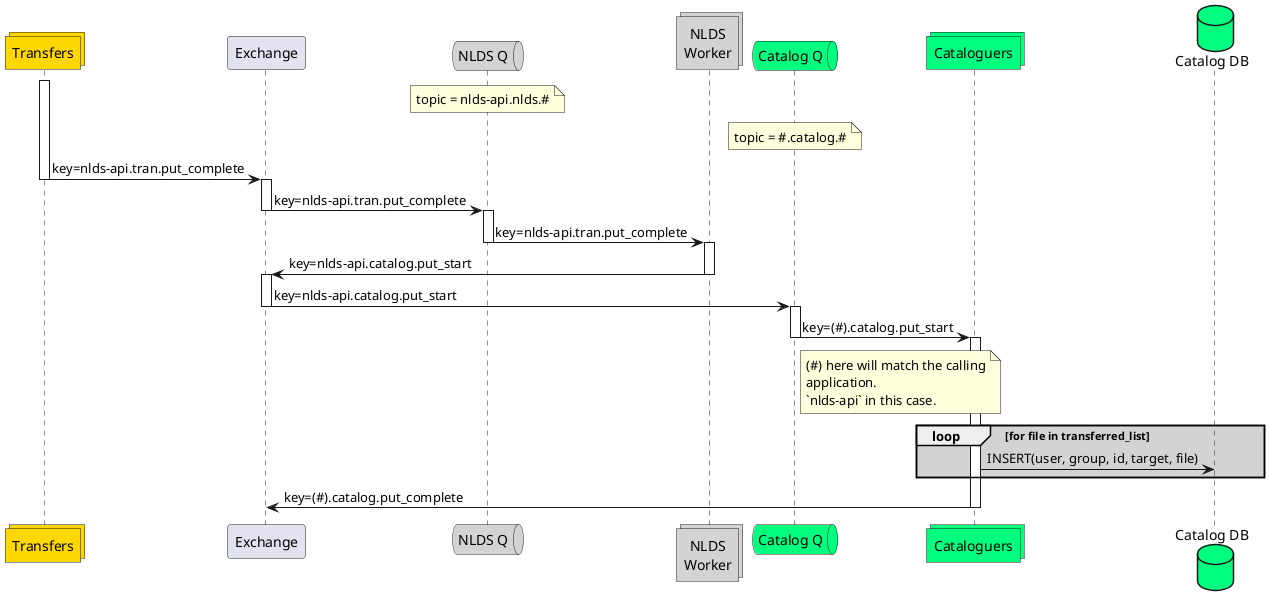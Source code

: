 @startuml message_flow_put3

collections tran as "Transfers" #gold

participant wex as "Exchange"

queue qw as "NLDS Q" #lightgrey
note over qw
    topic = nlds-api.nlds.#
end note
collections work as "NLDS\nWorker" #lightgrey

queue qc as "Catalog Q" #springgreen
collections catalog as "Cataloguers" #springgreen
database catalog_db as "Catalog DB" #springgreen
note over qc
    topic = #.catalog.#
end note

activate tran
tran -> wex : key=nlds-api.tran.put_complete
deactivate tran

activate wex
wex -> qw : key=nlds-api.tran.put_complete
deactivate wex

activate qw
qw -> work : key=nlds-api.tran.put_complete
deactivate qw

activate work
work -> wex : key=nlds-api.catalog.put_start
deactivate work

activate wex
wex -> qc : key=nlds-api.catalog.put_start
deactivate wex

activate qc
qc -> catalog : key=(#).catalog.put_start
deactivate qc
note right of qc
    (#) here will match the calling
    application.
    `nlds-api` in this case.
end note

activate catalog
loop #lightgrey for file in transferred_list 
    catalog -> catalog_db : INSERT(user, group, id, target, file)
end
catalog -> wex : key=(#).catalog.put_complete
deactivate catalog


@enduml